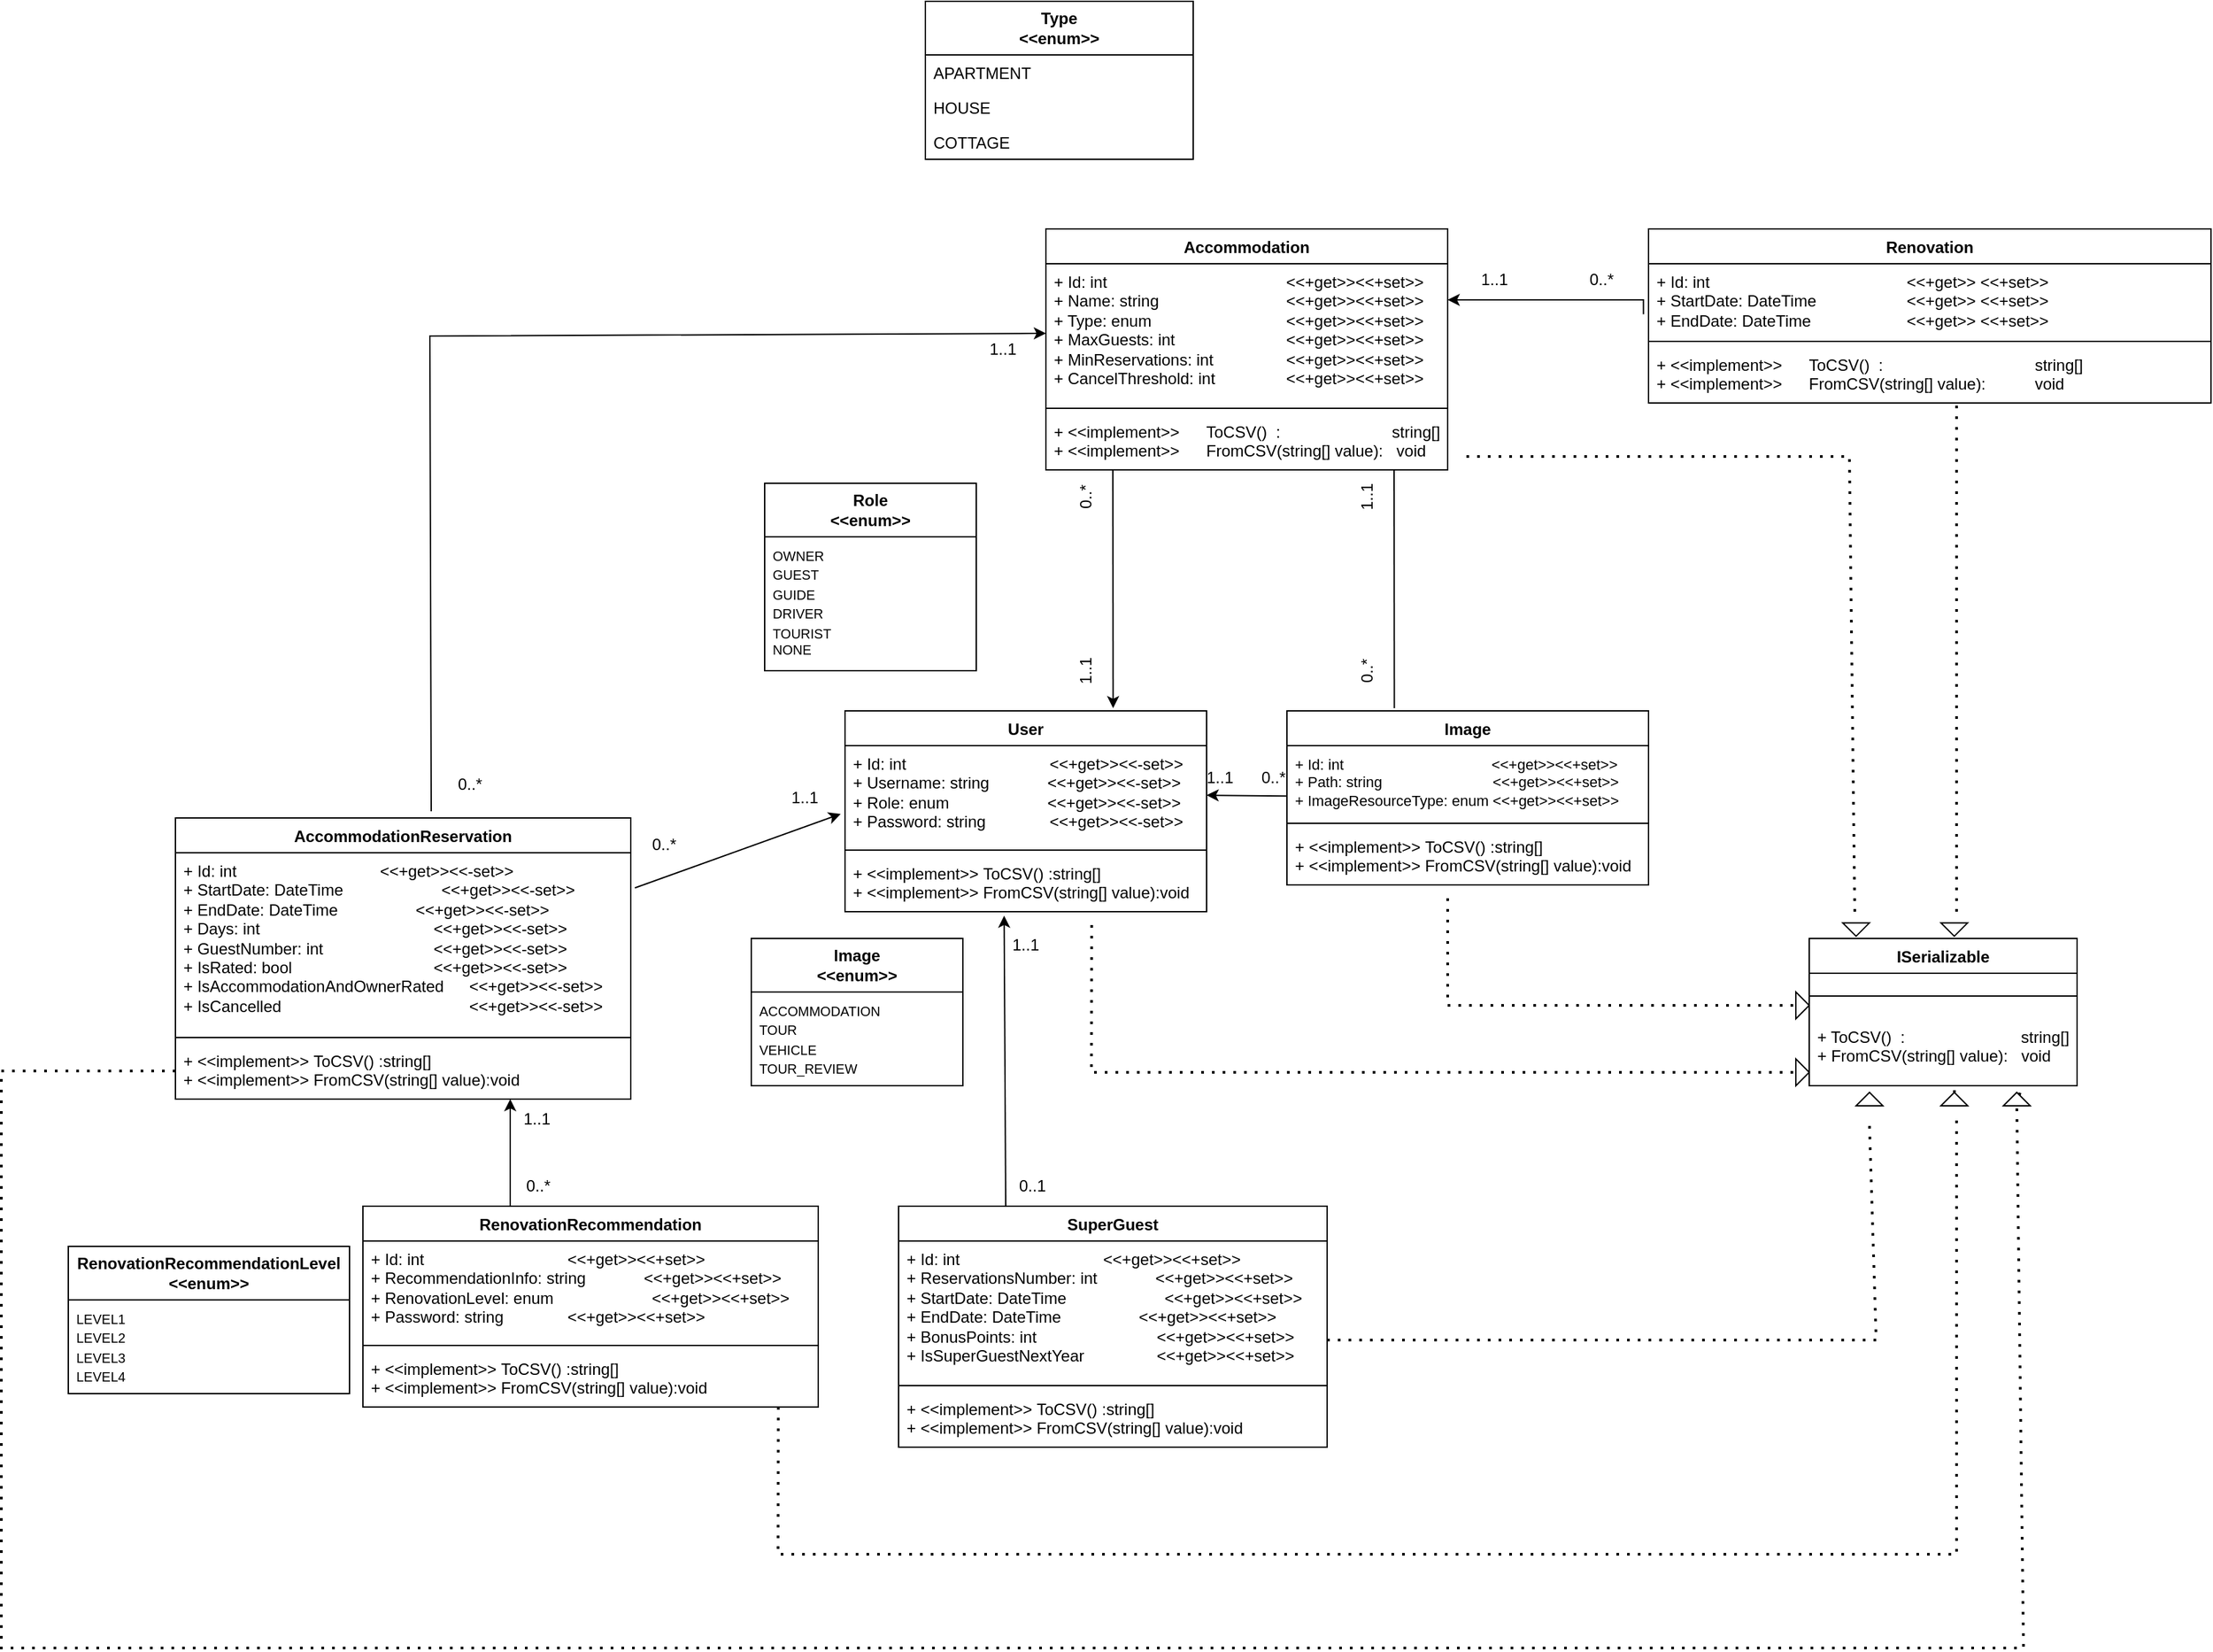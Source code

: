 <mxfile version="24.4.0" type="device">
  <diagram name="Page-1" id="Bqzs8ZULbUbGG5k96b3y">
    <mxGraphModel dx="3800" dy="1114" grid="1" gridSize="10" guides="1" tooltips="1" connect="1" arrows="1" fold="1" page="1" pageScale="1" pageWidth="850" pageHeight="1100" math="0" shadow="0">
      <root>
        <mxCell id="0" />
        <mxCell id="1" parent="0" />
        <mxCell id="fKxulPN0oRF9ieqYbXlM-1" value="&lt;span style=&quot;font-weight: 700;&quot;&gt;Type&lt;/span&gt;&lt;div style=&quot;font-weight: 700;&quot;&gt;&amp;lt;&amp;lt;enum&amp;gt;&amp;gt;&lt;/div&gt;" style="swimlane;fontStyle=0;childLayout=stackLayout;horizontal=1;startSize=40;fillColor=none;horizontalStack=0;resizeParent=1;resizeParentMax=0;resizeLast=0;collapsible=1;marginBottom=0;whiteSpace=wrap;html=1;" vertex="1" parent="1">
          <mxGeometry x="-210" y="170" width="200" height="118" as="geometry" />
        </mxCell>
        <mxCell id="fKxulPN0oRF9ieqYbXlM-2" value="APARTMENT" style="text;strokeColor=none;fillColor=none;align=left;verticalAlign=top;spacingLeft=4;spacingRight=4;overflow=hidden;rotatable=0;points=[[0,0.5],[1,0.5]];portConstraint=eastwest;whiteSpace=wrap;html=1;" vertex="1" parent="fKxulPN0oRF9ieqYbXlM-1">
          <mxGeometry y="40" width="200" height="26" as="geometry" />
        </mxCell>
        <mxCell id="fKxulPN0oRF9ieqYbXlM-3" value="HOUSE" style="text;strokeColor=none;fillColor=none;align=left;verticalAlign=top;spacingLeft=4;spacingRight=4;overflow=hidden;rotatable=0;points=[[0,0.5],[1,0.5]];portConstraint=eastwest;whiteSpace=wrap;html=1;" vertex="1" parent="fKxulPN0oRF9ieqYbXlM-1">
          <mxGeometry y="66" width="200" height="26" as="geometry" />
        </mxCell>
        <mxCell id="fKxulPN0oRF9ieqYbXlM-4" value="COTTAGE" style="text;strokeColor=none;fillColor=none;align=left;verticalAlign=top;spacingLeft=4;spacingRight=4;overflow=hidden;rotatable=0;points=[[0,0.5],[1,0.5]];portConstraint=eastwest;whiteSpace=wrap;html=1;" vertex="1" parent="fKxulPN0oRF9ieqYbXlM-1">
          <mxGeometry y="92" width="200" height="26" as="geometry" />
        </mxCell>
        <mxCell id="fKxulPN0oRF9ieqYbXlM-5" value="Renovation" style="swimlane;fontStyle=1;align=center;verticalAlign=top;childLayout=stackLayout;horizontal=1;startSize=26;horizontalStack=0;resizeParent=1;resizeParentMax=0;resizeLast=0;collapsible=1;marginBottom=0;whiteSpace=wrap;html=1;" vertex="1" parent="1">
          <mxGeometry x="330" y="340" width="420" height="130" as="geometry" />
        </mxCell>
        <mxCell id="fKxulPN0oRF9ieqYbXlM-6" value="+ Id: int &lt;span style=&quot;white-space: pre;&quot;&gt;&#x9;&lt;/span&gt;&lt;span style=&quot;white-space: pre;&quot;&gt;&#x9;&lt;/span&gt;&lt;span style=&quot;white-space: pre;&quot;&gt;&#x9;&lt;/span&gt;&lt;span style=&quot;white-space: pre;&quot;&gt;&#x9;&lt;/span&gt;&lt;span style=&quot;white-space: pre;&quot;&gt;&#x9;&lt;/span&gt;&lt;span style=&quot;white-space: pre;&quot;&gt;&#x9;&lt;/span&gt;&amp;lt;&amp;lt;+get&amp;gt;&amp;gt; &amp;lt;&amp;lt;+set&amp;gt;&amp;gt;&lt;div&gt;&lt;span style=&quot;background-color: initial;&quot;&gt;+ StartDate: DateTime&amp;nbsp;&lt;/span&gt;&lt;span style=&quot;background-color: initial; white-space: pre;&quot;&gt;&#x9;&lt;/span&gt;&lt;span style=&quot;background-color: initial; white-space: pre;&quot;&gt;&#x9;&lt;/span&gt;&lt;span style=&quot;background-color: initial; white-space: pre;&quot;&gt;&#x9;&lt;/span&gt;&lt;span style=&quot;background-color: initial;&quot;&gt;&amp;lt;&amp;lt;+get&amp;gt;&amp;gt; &amp;lt;&amp;lt;+set&amp;gt;&amp;gt;&lt;/span&gt;&lt;/div&gt;&lt;div&gt;+ EndDate: DateTime&amp;nbsp; &amp;nbsp; &amp;nbsp; &amp;nbsp;&amp;nbsp;&lt;span style=&quot;white-space: pre;&quot;&gt;&#x9;&lt;/span&gt;&lt;span style=&quot;white-space: pre;&quot;&gt;&#x9;&lt;/span&gt;&lt;span style=&quot;background-color: initial;&quot;&gt;&amp;lt;&amp;lt;+get&amp;gt;&amp;gt; &amp;lt;&amp;lt;+set&amp;gt;&amp;gt;&lt;/span&gt;&lt;/div&gt;" style="text;strokeColor=none;fillColor=none;align=left;verticalAlign=top;spacingLeft=4;spacingRight=4;overflow=hidden;rotatable=0;points=[[0,0.5],[1,0.5]];portConstraint=eastwest;whiteSpace=wrap;html=1;" vertex="1" parent="fKxulPN0oRF9ieqYbXlM-5">
          <mxGeometry y="26" width="420" height="54" as="geometry" />
        </mxCell>
        <mxCell id="fKxulPN0oRF9ieqYbXlM-7" value="" style="line;strokeWidth=1;fillColor=none;align=left;verticalAlign=middle;spacingTop=-1;spacingLeft=3;spacingRight=3;rotatable=0;labelPosition=right;points=[];portConstraint=eastwest;strokeColor=inherit;" vertex="1" parent="fKxulPN0oRF9ieqYbXlM-5">
          <mxGeometry y="80" width="420" height="8" as="geometry" />
        </mxCell>
        <mxCell id="fKxulPN0oRF9ieqYbXlM-8" value="&lt;div&gt;+ &amp;lt;&amp;lt;implement&amp;gt;&amp;gt;&amp;nbsp; &amp;nbsp; &amp;nbsp;&lt;span style=&quot;background-color: initial;&quot;&gt;&amp;nbsp;ToCSV()&amp;nbsp; :&amp;nbsp; &amp;nbsp; &amp;nbsp; &amp;nbsp; &amp;nbsp; &amp;nbsp; &amp;nbsp; &amp;nbsp; &amp;nbsp; &amp;nbsp; &amp;nbsp; &amp;nbsp; &amp;nbsp; &amp;nbsp; &amp;nbsp; &amp;nbsp; &amp;nbsp; string[]&lt;/span&gt;&lt;/div&gt;&lt;div&gt;&lt;span style=&quot;background-color: initial;&quot;&gt;+ &amp;lt;&amp;lt;implement&amp;gt;&amp;gt;&amp;nbsp; &amp;nbsp; &amp;nbsp;&lt;/span&gt;&lt;span style=&quot;background-color: initial;&quot;&gt;&amp;nbsp;FromCSV(string[] value):&amp;nbsp; &amp;nbsp; &amp;nbsp; &amp;nbsp; &amp;nbsp; &amp;nbsp;void&lt;/span&gt;&lt;/div&gt;" style="text;strokeColor=none;fillColor=none;align=left;verticalAlign=top;spacingLeft=4;spacingRight=4;overflow=hidden;rotatable=0;points=[[0,0.5],[1,0.5]];portConstraint=eastwest;whiteSpace=wrap;html=1;" vertex="1" parent="fKxulPN0oRF9ieqYbXlM-5">
          <mxGeometry y="88" width="420" height="42" as="geometry" />
        </mxCell>
        <mxCell id="fKxulPN0oRF9ieqYbXlM-9" style="rounded=0;orthogonalLoop=1;jettySize=auto;html=1;exitX=0.666;exitY=1.048;exitDx=0;exitDy=0;exitPerimeter=0;endArrow=none;endFill=0;" edge="1" parent="1">
          <mxGeometry relative="1" as="geometry">
            <mxPoint x="140.0" y="519.996" as="sourcePoint" />
            <mxPoint x="140.2" y="697.98" as="targetPoint" />
          </mxGeometry>
        </mxCell>
        <mxCell id="fKxulPN0oRF9ieqYbXlM-10" style="edgeStyle=orthogonalEdgeStyle;rounded=0;orthogonalLoop=1;jettySize=auto;html=1;exitX=-0.009;exitY=0.7;exitDx=0;exitDy=0;exitPerimeter=0;" edge="1" parent="1" source="fKxulPN0oRF9ieqYbXlM-6">
          <mxGeometry relative="1" as="geometry">
            <mxPoint x="180" y="393" as="targetPoint" />
            <Array as="points">
              <mxPoint x="326" y="393" />
            </Array>
          </mxGeometry>
        </mxCell>
        <mxCell id="fKxulPN0oRF9ieqYbXlM-11" value="0..*" style="text;html=1;align=center;verticalAlign=middle;whiteSpace=wrap;rounded=0;rotation=-90;" vertex="1" parent="1">
          <mxGeometry x="-110" y="530" width="40" height="20" as="geometry" />
        </mxCell>
        <mxCell id="fKxulPN0oRF9ieqYbXlM-12" value="0..*" style="text;html=1;align=center;verticalAlign=middle;whiteSpace=wrap;rounded=0;rotation=0;" vertex="1" parent="1">
          <mxGeometry x="270" y="365" width="50" height="25" as="geometry" />
        </mxCell>
        <mxCell id="fKxulPN0oRF9ieqYbXlM-13" value="" style="endArrow=none;dashed=1;html=1;dashPattern=1 3;strokeWidth=2;rounded=0;" edge="1" parent="1">
          <mxGeometry width="50" height="50" relative="1" as="geometry">
            <mxPoint x="560" y="850" as="sourcePoint" />
            <mxPoint x="560" y="470" as="targetPoint" />
          </mxGeometry>
        </mxCell>
        <mxCell id="fKxulPN0oRF9ieqYbXlM-14" value="ISerializable" style="swimlane;fontStyle=1;align=center;verticalAlign=top;childLayout=stackLayout;horizontal=1;startSize=26;horizontalStack=0;resizeParent=1;resizeParentMax=0;resizeLast=0;collapsible=1;marginBottom=0;whiteSpace=wrap;html=1;" vertex="1" parent="1">
          <mxGeometry x="450" y="870" width="200" height="110" as="geometry" />
        </mxCell>
        <mxCell id="fKxulPN0oRF9ieqYbXlM-15" value="" style="line;strokeWidth=1;fillColor=none;align=left;verticalAlign=middle;spacingTop=-1;spacingLeft=3;spacingRight=3;rotatable=0;labelPosition=right;points=[];portConstraint=eastwest;strokeColor=inherit;" vertex="1" parent="fKxulPN0oRF9ieqYbXlM-14">
          <mxGeometry y="26" width="200" height="34" as="geometry" />
        </mxCell>
        <mxCell id="fKxulPN0oRF9ieqYbXlM-16" value="&lt;div&gt;+ ToCSV()&amp;nbsp; :&amp;nbsp; &amp;nbsp; &amp;nbsp; &amp;nbsp; &amp;nbsp; &amp;nbsp; &amp;nbsp; &amp;nbsp; &amp;nbsp; &amp;nbsp; &amp;nbsp; &amp;nbsp; &amp;nbsp; string[]&lt;/div&gt;&lt;div&gt;+ FromCSV(string[] value):&amp;nbsp; &amp;nbsp;void&lt;/div&gt;" style="text;strokeColor=none;fillColor=none;align=left;verticalAlign=top;spacingLeft=4;spacingRight=4;overflow=hidden;rotatable=0;points=[[0,0.5],[1,0.5]];portConstraint=eastwest;whiteSpace=wrap;html=1;" vertex="1" parent="fKxulPN0oRF9ieqYbXlM-14">
          <mxGeometry y="60" width="200" height="50" as="geometry" />
        </mxCell>
        <mxCell id="fKxulPN0oRF9ieqYbXlM-17" value="Accommodation" style="swimlane;fontStyle=1;align=center;verticalAlign=top;childLayout=stackLayout;horizontal=1;startSize=26;horizontalStack=0;resizeParent=1;resizeParentMax=0;resizeLast=0;collapsible=1;marginBottom=0;whiteSpace=wrap;html=1;" vertex="1" parent="1">
          <mxGeometry x="-120" y="340" width="300" height="180" as="geometry" />
        </mxCell>
        <mxCell id="fKxulPN0oRF9ieqYbXlM-18" value="+ Id: int &lt;span style=&quot;white-space: pre;&quot;&gt;&#x9;&lt;/span&gt;&lt;span style=&quot;white-space: pre;&quot;&gt;&#x9;&lt;/span&gt;&lt;span style=&quot;white-space: pre;&quot;&gt;&#x9;&lt;/span&gt;&lt;span style=&quot;white-space: pre;&quot;&gt;&#x9;&lt;/span&gt;&amp;nbsp; &amp;nbsp; &amp;nbsp; &amp;nbsp; &amp;nbsp; &amp;nbsp; &amp;lt;&amp;lt;+get&amp;gt;&amp;gt;&amp;lt;&amp;lt;+set&amp;gt;&amp;gt;&lt;div&gt;&lt;span style=&quot;background-color: initial;&quot;&gt;+ Name: string&amp;nbsp; &amp;nbsp; &amp;nbsp; &amp;nbsp; &amp;nbsp; &amp;nbsp; &amp;nbsp; &amp;nbsp;&lt;/span&gt;&lt;span style=&quot;background-color: initial; white-space: pre;&quot;&gt;&#x9;&lt;/span&gt;&lt;span style=&quot;background-color: initial; white-space: pre;&quot;&gt;&#x9;&lt;/span&gt;&amp;nbsp; &amp;nbsp;&amp;nbsp;&lt;span style=&quot;background-color: initial;&quot;&gt;&amp;lt;&amp;lt;+get&amp;gt;&amp;gt;&amp;lt;&amp;lt;+set&amp;gt;&amp;gt;&lt;/span&gt;&lt;/div&gt;&lt;div&gt;+ Type: enum&amp;nbsp; &amp;nbsp; &amp;nbsp; &amp;nbsp; &amp;nbsp; &amp;nbsp; &amp;nbsp; &amp;nbsp; &amp;nbsp; &amp;nbsp;&lt;span style=&quot;white-space: pre;&quot;&gt;&#x9;&lt;/span&gt;&amp;nbsp; &amp;nbsp; &lt;span style=&quot;background-color: initial;&quot;&gt;&amp;lt;&amp;lt;+get&amp;gt;&amp;gt;&amp;lt;&amp;lt;+set&amp;gt;&amp;gt;&lt;/span&gt;&lt;/div&gt;&lt;div&gt;+ MaxGuests: int&amp;nbsp;&lt;span style=&quot;white-space: pre;&quot;&gt;&#x9;&lt;/span&gt;&lt;span style=&quot;white-space: pre;&quot;&gt;&#x9;&lt;/span&gt;&amp;nbsp; &amp;nbsp; &amp;nbsp; &amp;nbsp; &amp;nbsp; &amp;nbsp; &amp;lt;&amp;lt;+get&amp;gt;&amp;gt;&amp;lt;&amp;lt;+set&amp;gt;&amp;gt;&lt;div&gt;&lt;span style=&quot;background-color: initial;&quot;&gt;+ MinReservations: int&amp;nbsp;&lt;/span&gt;&lt;span style=&quot;background-color: initial; white-space: pre;&quot;&gt;&#x9;&lt;/span&gt;&lt;span style=&quot;background-color: initial; white-space: pre;&quot;&gt;&#x9;&lt;/span&gt;&amp;nbsp; &amp;nbsp;&amp;nbsp;&lt;span style=&quot;background-color: initial;&quot;&gt;&amp;lt;&amp;lt;+get&amp;gt;&amp;gt;&amp;lt;&amp;lt;+set&amp;gt;&amp;gt;&lt;/span&gt;&lt;/div&gt;&lt;div&gt;+ CancelThreshold: int&amp;nbsp; &amp;nbsp; &amp;nbsp; &amp;nbsp;&amp;nbsp;&lt;span style=&quot;white-space: pre;&quot;&gt;&#x9;&lt;/span&gt;&amp;nbsp; &amp;nbsp;&amp;nbsp;&lt;span style=&quot;background-color: initial;&quot;&gt;&amp;lt;&amp;lt;+get&amp;gt;&amp;gt;&amp;lt;&amp;lt;+set&amp;gt;&amp;gt;&lt;/span&gt;&lt;/div&gt;&lt;/div&gt;" style="text;strokeColor=none;fillColor=none;align=left;verticalAlign=top;spacingLeft=4;spacingRight=4;overflow=hidden;rotatable=0;points=[[0,0.5],[1,0.5]];portConstraint=eastwest;whiteSpace=wrap;html=1;" vertex="1" parent="fKxulPN0oRF9ieqYbXlM-17">
          <mxGeometry y="26" width="300" height="104" as="geometry" />
        </mxCell>
        <mxCell id="fKxulPN0oRF9ieqYbXlM-19" value="" style="line;strokeWidth=1;fillColor=none;align=left;verticalAlign=middle;spacingTop=-1;spacingLeft=3;spacingRight=3;rotatable=0;labelPosition=right;points=[];portConstraint=eastwest;strokeColor=inherit;" vertex="1" parent="fKxulPN0oRF9ieqYbXlM-17">
          <mxGeometry y="130" width="300" height="8" as="geometry" />
        </mxCell>
        <mxCell id="fKxulPN0oRF9ieqYbXlM-20" value="&lt;div&gt;+ &amp;lt;&amp;lt;implement&amp;gt;&amp;gt;&amp;nbsp; &amp;nbsp; &amp;nbsp;&lt;span style=&quot;background-color: initial;&quot;&gt;&amp;nbsp;ToCSV()&amp;nbsp; :&amp;nbsp; &amp;nbsp; &amp;nbsp; &amp;nbsp; &amp;nbsp; &amp;nbsp; &amp;nbsp; &amp;nbsp; &amp;nbsp; &amp;nbsp; &amp;nbsp; &amp;nbsp; &amp;nbsp;string[]&lt;/span&gt;&lt;/div&gt;&lt;div&gt;&lt;span style=&quot;background-color: initial;&quot;&gt;+ &amp;lt;&amp;lt;implement&amp;gt;&amp;gt;&amp;nbsp; &amp;nbsp; &amp;nbsp;&lt;/span&gt;&lt;span style=&quot;background-color: initial;&quot;&gt;&amp;nbsp;FromCSV(string[] value):&amp;nbsp; &amp;nbsp;void&lt;/span&gt;&lt;/div&gt;" style="text;strokeColor=none;fillColor=none;align=left;verticalAlign=top;spacingLeft=4;spacingRight=4;overflow=hidden;rotatable=0;points=[[0,0.5],[1,0.5]];portConstraint=eastwest;whiteSpace=wrap;html=1;" vertex="1" parent="fKxulPN0oRF9ieqYbXlM-17">
          <mxGeometry y="138" width="300" height="42" as="geometry" />
        </mxCell>
        <mxCell id="fKxulPN0oRF9ieqYbXlM-21" value="" style="endArrow=none;dashed=1;html=1;dashPattern=1 3;strokeWidth=2;rounded=0;" edge="1" parent="1">
          <mxGeometry width="50" height="50" relative="1" as="geometry">
            <mxPoint x="-85.789" y="860" as="sourcePoint" />
            <mxPoint x="440" y="970" as="targetPoint" />
            <Array as="points">
              <mxPoint x="-86" y="970" />
            </Array>
          </mxGeometry>
        </mxCell>
        <mxCell id="fKxulPN0oRF9ieqYbXlM-22" value="1..1" style="text;html=1;align=center;verticalAlign=middle;whiteSpace=wrap;rounded=0;rotation=0;" vertex="1" parent="1">
          <mxGeometry x="190" y="365" width="50" height="25" as="geometry" />
        </mxCell>
        <mxCell id="fKxulPN0oRF9ieqYbXlM-23" style="rounded=0;orthogonalLoop=1;jettySize=auto;html=1;exitX=0.666;exitY=1.048;exitDx=0;exitDy=0;exitPerimeter=0;" edge="1" parent="1">
          <mxGeometry relative="1" as="geometry">
            <mxPoint x="-70.0" y="519.996" as="sourcePoint" />
            <mxPoint x="-69.8" y="697.98" as="targetPoint" />
          </mxGeometry>
        </mxCell>
        <mxCell id="fKxulPN0oRF9ieqYbXlM-24" value="User" style="swimlane;fontStyle=1;align=center;verticalAlign=top;childLayout=stackLayout;horizontal=1;startSize=26;horizontalStack=0;resizeParent=1;resizeParentMax=0;resizeLast=0;collapsible=1;marginBottom=0;whiteSpace=wrap;html=1;" vertex="1" parent="1">
          <mxGeometry x="-270" y="700" width="270" height="150" as="geometry" />
        </mxCell>
        <mxCell id="fKxulPN0oRF9ieqYbXlM-25" value="+ Id: int &lt;span style=&quot;white-space: pre;&quot;&gt;&#x9;&lt;/span&gt;&lt;span style=&quot;white-space: pre;&quot;&gt;&#x9;&lt;/span&gt;&lt;span style=&quot;white-space: pre;&quot;&gt;&#x9;&lt;/span&gt;&lt;span style=&quot;white-space: pre;&quot;&gt;&#x9;&lt;/span&gt;&amp;nbsp; &amp;nbsp; &amp;lt;&amp;lt;+get&amp;gt;&amp;gt;&amp;lt;&amp;lt;-set&amp;gt;&amp;gt;&lt;div&gt;&lt;span style=&quot;background-color: initial;&quot;&gt;+ Username: string&amp;nbsp; &amp;nbsp; &amp;nbsp; &amp;nbsp; &amp;nbsp;&amp;nbsp;&lt;/span&gt;&amp;nbsp; &amp;nbsp;&lt;span style=&quot;background-color: initial;&quot;&gt;&amp;lt;&amp;lt;+get&amp;gt;&amp;gt;&amp;lt;&amp;lt;-set&amp;gt;&amp;gt;&lt;/span&gt;&lt;/div&gt;&lt;div&gt;+ Role: enum&amp;nbsp; &amp;nbsp; &amp;nbsp; &amp;nbsp; &amp;nbsp; &amp;nbsp; &amp;nbsp; &amp;nbsp; &amp;nbsp; &amp;nbsp;&amp;nbsp;&amp;nbsp;&amp;nbsp;&lt;span style=&quot;background-color: initial;&quot;&gt;&amp;lt;&amp;lt;+get&amp;gt;&amp;gt;&amp;lt;&amp;lt;-set&amp;gt;&amp;gt;&lt;/span&gt;&lt;/div&gt;&lt;div&gt;+ Password: string&amp;nbsp;&lt;span style=&quot;white-space: pre;&quot;&gt;&#x9;&lt;/span&gt;&lt;span style=&quot;white-space: pre;&quot;&gt;&#x9;&lt;/span&gt;&amp;nbsp; &amp;nbsp; &amp;lt;&amp;lt;+get&amp;gt;&amp;gt;&amp;lt;&amp;lt;-set&amp;gt;&amp;gt;&lt;/div&gt;" style="text;strokeColor=none;fillColor=none;align=left;verticalAlign=top;spacingLeft=4;spacingRight=4;overflow=hidden;rotatable=0;points=[[0,0.5],[1,0.5]];portConstraint=eastwest;whiteSpace=wrap;html=1;" vertex="1" parent="fKxulPN0oRF9ieqYbXlM-24">
          <mxGeometry y="26" width="270" height="74" as="geometry" />
        </mxCell>
        <mxCell id="fKxulPN0oRF9ieqYbXlM-26" value="" style="line;strokeWidth=1;fillColor=none;align=left;verticalAlign=middle;spacingTop=-1;spacingLeft=3;spacingRight=3;rotatable=0;labelPosition=right;points=[];portConstraint=eastwest;strokeColor=inherit;" vertex="1" parent="fKxulPN0oRF9ieqYbXlM-24">
          <mxGeometry y="100" width="270" height="8" as="geometry" />
        </mxCell>
        <mxCell id="fKxulPN0oRF9ieqYbXlM-27" value="&lt;div&gt;+ &amp;lt;&amp;lt;implement&amp;gt;&amp;gt;&amp;nbsp;&lt;span style=&quot;background-color: initial;&quot;&gt;ToCSV() :string[]&lt;/span&gt;&lt;/div&gt;&lt;div&gt;&lt;span style=&quot;background-color: initial;&quot;&gt;+ &amp;lt;&amp;lt;implement&amp;gt;&amp;gt;&lt;/span&gt;&lt;span style=&quot;background-color: initial;&quot;&gt;&amp;nbsp;FromCSV(string[] value):void&lt;/span&gt;&lt;/div&gt;" style="text;strokeColor=none;fillColor=none;align=left;verticalAlign=top;spacingLeft=4;spacingRight=4;overflow=hidden;rotatable=0;points=[[0,0.5],[1,0.5]];portConstraint=eastwest;whiteSpace=wrap;html=1;" vertex="1" parent="fKxulPN0oRF9ieqYbXlM-24">
          <mxGeometry y="108" width="270" height="42" as="geometry" />
        </mxCell>
        <mxCell id="fKxulPN0oRF9ieqYbXlM-28" value="Image" style="swimlane;fontStyle=1;align=center;verticalAlign=top;childLayout=stackLayout;horizontal=1;startSize=26;horizontalStack=0;resizeParent=1;resizeParentMax=0;resizeLast=0;collapsible=1;marginBottom=0;whiteSpace=wrap;html=1;" vertex="1" parent="1">
          <mxGeometry x="60" y="700" width="270" height="130" as="geometry" />
        </mxCell>
        <mxCell id="fKxulPN0oRF9ieqYbXlM-29" value="&lt;font style=&quot;font-size: 11px;&quot;&gt;+ Id: int &lt;span style=&quot;white-space: pre;&quot;&gt;&#x9;&lt;/span&gt;&lt;span style=&quot;white-space: pre;&quot;&gt;&#x9;&lt;/span&gt;&lt;span style=&quot;white-space: pre;&quot;&gt;&#x9;&lt;/span&gt;&lt;span style=&quot;white-space: pre;&quot;&gt;&#x9;&lt;/span&gt;&amp;nbsp; &amp;nbsp; &amp;nbsp; &amp;nbsp; &amp;lt;&amp;lt;+get&amp;gt;&amp;gt;&amp;lt;&amp;lt;+set&amp;gt;&amp;gt;&lt;/font&gt;&lt;div style=&quot;font-size: 11px;&quot;&gt;&lt;font style=&quot;font-size: 11px;&quot;&gt;&lt;span style=&quot;background-color: initial;&quot;&gt;+ Path: string&amp;nbsp; &amp;nbsp; &amp;nbsp; &amp;nbsp; &amp;nbsp;&amp;nbsp;&lt;/span&gt;&amp;nbsp; &amp;nbsp; &amp;nbsp; &amp;nbsp; &amp;nbsp; &amp;nbsp; &amp;nbsp; &amp;nbsp; &amp;nbsp;&lt;span style=&quot;background-color: initial;&quot;&gt;&amp;lt;&amp;lt;+get&amp;gt;&amp;gt;&amp;lt;&amp;lt;+set&amp;gt;&amp;gt;&lt;/span&gt;&lt;/font&gt;&lt;/div&gt;&lt;div style=&quot;font-size: 11px;&quot;&gt;&lt;font style=&quot;font-size: 11px;&quot;&gt;+ ImageResourceType: enum&amp;nbsp;&lt;/font&gt;&lt;span style=&quot;background-color: initial;&quot;&gt;&lt;font style=&quot;font-size: 11px;&quot;&gt;&amp;lt;&amp;lt;+get&amp;gt;&amp;gt;&amp;lt;&amp;lt;+set&amp;gt;&amp;gt;&lt;/font&gt;&lt;br&gt;&lt;/span&gt;&lt;/div&gt;" style="text;strokeColor=none;fillColor=none;align=left;verticalAlign=top;spacingLeft=4;spacingRight=4;overflow=hidden;rotatable=0;points=[[0,0.5],[1,0.5]];portConstraint=eastwest;whiteSpace=wrap;html=1;" vertex="1" parent="fKxulPN0oRF9ieqYbXlM-28">
          <mxGeometry y="26" width="270" height="54" as="geometry" />
        </mxCell>
        <mxCell id="fKxulPN0oRF9ieqYbXlM-30" value="" style="line;strokeWidth=1;fillColor=none;align=left;verticalAlign=middle;spacingTop=-1;spacingLeft=3;spacingRight=3;rotatable=0;labelPosition=right;points=[];portConstraint=eastwest;strokeColor=inherit;" vertex="1" parent="fKxulPN0oRF9ieqYbXlM-28">
          <mxGeometry y="80" width="270" height="8" as="geometry" />
        </mxCell>
        <mxCell id="fKxulPN0oRF9ieqYbXlM-31" value="&lt;div&gt;+ &amp;lt;&amp;lt;implement&amp;gt;&amp;gt;&amp;nbsp;&lt;span style=&quot;background-color: initial;&quot;&gt;ToCSV() :string[]&lt;/span&gt;&lt;/div&gt;&lt;div&gt;&lt;span style=&quot;background-color: initial;&quot;&gt;+ &amp;lt;&amp;lt;implement&amp;gt;&amp;gt;&lt;/span&gt;&lt;span style=&quot;background-color: initial;&quot;&gt;&amp;nbsp;FromCSV(string[] value):void&lt;/span&gt;&lt;/div&gt;" style="text;strokeColor=none;fillColor=none;align=left;verticalAlign=top;spacingLeft=4;spacingRight=4;overflow=hidden;rotatable=0;points=[[0,0.5],[1,0.5]];portConstraint=eastwest;whiteSpace=wrap;html=1;" vertex="1" parent="fKxulPN0oRF9ieqYbXlM-28">
          <mxGeometry y="88" width="270" height="42" as="geometry" />
        </mxCell>
        <mxCell id="fKxulPN0oRF9ieqYbXlM-32" value="&lt;span style=&quot;font-weight: 700;&quot;&gt;Role&lt;/span&gt;&lt;div style=&quot;font-weight: 700;&quot;&gt;&amp;lt;&amp;lt;enum&amp;gt;&amp;gt;&lt;/div&gt;" style="swimlane;fontStyle=0;childLayout=stackLayout;horizontal=1;startSize=40;fillColor=none;horizontalStack=0;resizeParent=1;resizeParentMax=0;resizeLast=0;collapsible=1;marginBottom=0;whiteSpace=wrap;html=1;" vertex="1" parent="1">
          <mxGeometry x="-330" y="530" width="158" height="140" as="geometry" />
        </mxCell>
        <mxCell id="fKxulPN0oRF9ieqYbXlM-33" value="&lt;div&gt;&lt;span style=&quot;font-size: 10px;&quot;&gt;OWNER&lt;/span&gt;&lt;/div&gt;&lt;div&gt;&lt;span style=&quot;font-size: 10px;&quot;&gt;GUEST&lt;/span&gt;&lt;/div&gt;&lt;font style=&quot;font-size: 10px;&quot;&gt;GUIDE&lt;br&gt;DRIVER&lt;br&gt;TOURIST&lt;/font&gt;&lt;div&gt;&lt;div style=&quot;font-size: 10px;&quot;&gt;&lt;font style=&quot;font-size: 10px;&quot;&gt;NONE&lt;/font&gt;&lt;/div&gt;&lt;/div&gt;" style="text;strokeColor=none;fillColor=none;align=left;verticalAlign=top;spacingLeft=4;spacingRight=4;overflow=hidden;rotatable=0;points=[[0,0.5],[1,0.5]];portConstraint=eastwest;whiteSpace=wrap;html=1;" vertex="1" parent="fKxulPN0oRF9ieqYbXlM-32">
          <mxGeometry y="40" width="158" height="100" as="geometry" />
        </mxCell>
        <mxCell id="fKxulPN0oRF9ieqYbXlM-34" value="&lt;b&gt;Image&lt;/b&gt;&lt;br&gt;&lt;div style=&quot;font-weight: 700;&quot;&gt;&amp;lt;&amp;lt;enum&amp;gt;&amp;gt;&lt;/div&gt;" style="swimlane;fontStyle=0;childLayout=stackLayout;horizontal=1;startSize=40;fillColor=none;horizontalStack=0;resizeParent=1;resizeParentMax=0;resizeLast=0;collapsible=1;marginBottom=0;whiteSpace=wrap;html=1;" vertex="1" parent="1">
          <mxGeometry x="-340" y="870" width="158" height="110" as="geometry" />
        </mxCell>
        <mxCell id="fKxulPN0oRF9ieqYbXlM-35" value="&lt;span style=&quot;font-size: 10px;&quot;&gt;ACCOMMODATION&lt;/span&gt;&lt;div&gt;&lt;span style=&quot;font-size: 10px;&quot;&gt;TOUR&lt;/span&gt;&lt;/div&gt;&lt;div&gt;&lt;span style=&quot;font-size: 10px;&quot;&gt;VEHICLE&lt;/span&gt;&lt;/div&gt;&lt;div&gt;&lt;span style=&quot;font-size: 10px;&quot;&gt;TOUR_REVIEW&lt;/span&gt;&lt;/div&gt;" style="text;strokeColor=none;fillColor=none;align=left;verticalAlign=top;spacingLeft=4;spacingRight=4;overflow=hidden;rotatable=0;points=[[0,0.5],[1,0.5]];portConstraint=eastwest;whiteSpace=wrap;html=1;" vertex="1" parent="fKxulPN0oRF9ieqYbXlM-34">
          <mxGeometry y="40" width="158" height="70" as="geometry" />
        </mxCell>
        <mxCell id="fKxulPN0oRF9ieqYbXlM-36" value="1..1" style="text;html=1;align=center;verticalAlign=middle;whiteSpace=wrap;rounded=0;rotation=-90;" vertex="1" parent="1">
          <mxGeometry x="-110" y="660" width="40" height="20" as="geometry" />
        </mxCell>
        <mxCell id="fKxulPN0oRF9ieqYbXlM-37" value="1..1" style="text;html=1;align=center;verticalAlign=middle;whiteSpace=wrap;rounded=0;rotation=-90;" vertex="1" parent="1">
          <mxGeometry x="100" y="530" width="40" height="20" as="geometry" />
        </mxCell>
        <mxCell id="fKxulPN0oRF9ieqYbXlM-38" value="0..*" style="text;html=1;align=center;verticalAlign=middle;whiteSpace=wrap;rounded=0;rotation=-90;" vertex="1" parent="1">
          <mxGeometry x="100" y="660" width="40" height="20" as="geometry" />
        </mxCell>
        <mxCell id="fKxulPN0oRF9ieqYbXlM-39" style="rounded=0;orthogonalLoop=1;jettySize=auto;html=1;endArrow=classic;endFill=1;entryX=1;entryY=0.5;entryDx=0;entryDy=0;startArrow=none;startFill=0;" edge="1" parent="1" source="fKxulPN0oRF9ieqYbXlM-28" target="fKxulPN0oRF9ieqYbXlM-25">
          <mxGeometry relative="1" as="geometry">
            <mxPoint x="29.8" y="743" as="sourcePoint" />
            <mxPoint x="29.6" y="806.99" as="targetPoint" />
          </mxGeometry>
        </mxCell>
        <mxCell id="fKxulPN0oRF9ieqYbXlM-40" value="1..1" style="text;html=1;align=center;verticalAlign=middle;whiteSpace=wrap;rounded=0;rotation=0;" vertex="1" parent="1">
          <mxGeometry y="745" width="20" height="10" as="geometry" />
        </mxCell>
        <mxCell id="fKxulPN0oRF9ieqYbXlM-41" value="0..*" style="text;html=1;align=center;verticalAlign=middle;whiteSpace=wrap;rounded=0;rotation=0;" vertex="1" parent="1">
          <mxGeometry x="40" y="745" width="20" height="10" as="geometry" />
        </mxCell>
        <mxCell id="fKxulPN0oRF9ieqYbXlM-42" value="" style="endArrow=none;dashed=1;html=1;dashPattern=1 3;strokeWidth=2;rounded=0;" edge="1" parent="1">
          <mxGeometry width="50" height="50" relative="1" as="geometry">
            <mxPoint x="180" y="840" as="sourcePoint" />
            <mxPoint x="440" y="920" as="targetPoint" />
            <Array as="points">
              <mxPoint x="180" y="920" />
            </Array>
          </mxGeometry>
        </mxCell>
        <mxCell id="fKxulPN0oRF9ieqYbXlM-43" value="" style="endArrow=none;dashed=1;html=1;dashPattern=1 3;strokeWidth=2;rounded=0;" edge="1" parent="1">
          <mxGeometry width="50" height="50" relative="1" as="geometry">
            <mxPoint x="484" y="850" as="sourcePoint" />
            <mxPoint x="190" y="510" as="targetPoint" />
            <Array as="points">
              <mxPoint x="480" y="510" />
            </Array>
          </mxGeometry>
        </mxCell>
        <mxCell id="fKxulPN0oRF9ieqYbXlM-44" value="" style="triangle;whiteSpace=wrap;html=1;rotation=90;" vertex="1" parent="1">
          <mxGeometry x="553.33" y="853.33" width="10" height="20" as="geometry" />
        </mxCell>
        <mxCell id="fKxulPN0oRF9ieqYbXlM-45" value="" style="triangle;whiteSpace=wrap;html=1;rotation=90;" vertex="1" parent="1">
          <mxGeometry x="480.0" y="853.33" width="10" height="20" as="geometry" />
        </mxCell>
        <mxCell id="fKxulPN0oRF9ieqYbXlM-46" value="" style="triangle;whiteSpace=wrap;html=1;rotation=0;" vertex="1" parent="1">
          <mxGeometry x="440.0" y="910" width="10" height="20" as="geometry" />
        </mxCell>
        <mxCell id="fKxulPN0oRF9ieqYbXlM-47" value="" style="triangle;whiteSpace=wrap;html=1;rotation=0;" vertex="1" parent="1">
          <mxGeometry x="440.0" y="960" width="10" height="20" as="geometry" />
        </mxCell>
        <mxCell id="fKxulPN0oRF9ieqYbXlM-49" value="SuperGuest" style="swimlane;fontStyle=1;align=center;verticalAlign=top;childLayout=stackLayout;horizontal=1;startSize=26;horizontalStack=0;resizeParent=1;resizeParentMax=0;resizeLast=0;collapsible=1;marginBottom=0;whiteSpace=wrap;html=1;" vertex="1" parent="1">
          <mxGeometry x="-230" y="1070" width="320" height="180" as="geometry" />
        </mxCell>
        <mxCell id="fKxulPN0oRF9ieqYbXlM-50" value="+ Id: int &lt;span style=&quot;white-space: pre;&quot;&gt;&#x9;&lt;/span&gt;&lt;span style=&quot;white-space: pre;&quot;&gt;&#x9;&lt;/span&gt;&lt;span style=&quot;white-space: pre;&quot;&gt;&#x9;&lt;/span&gt;&lt;span style=&quot;white-space: pre;&quot;&gt;&#x9;&lt;/span&gt;&amp;nbsp; &amp;nbsp; &amp;lt;&amp;lt;+get&amp;gt;&amp;gt;&amp;lt;&amp;lt;+set&amp;gt;&amp;gt;&lt;div&gt;&lt;span style=&quot;background-color: initial;&quot;&gt;+ ReservationsNumber: int&amp;nbsp; &amp;nbsp; &amp;nbsp; &amp;nbsp; &amp;nbsp;&amp;nbsp;&lt;/span&gt;&amp;nbsp; &amp;nbsp;&lt;span style=&quot;background-color: initial;&quot;&gt;&amp;lt;&amp;lt;+get&amp;gt;&amp;gt;&amp;lt;&amp;lt;+set&amp;gt;&amp;gt;&lt;/span&gt;&lt;/div&gt;&lt;div&gt;+ StartDate: DateTime&amp;nbsp; &amp;nbsp; &amp;nbsp; &amp;nbsp; &amp;nbsp; &amp;nbsp; &amp;nbsp; &amp;nbsp; &amp;nbsp; &amp;nbsp; &amp;nbsp;&amp;nbsp;&lt;span style=&quot;background-color: initial;&quot;&gt;&amp;lt;&amp;lt;+get&amp;gt;&amp;gt;&amp;lt;&amp;lt;+set&amp;gt;&amp;gt;&lt;/span&gt;&lt;/div&gt;&lt;div&gt;+ EndDate: DateTime&amp;nbsp;&lt;span style=&quot;white-space: pre;&quot;&gt;&#x9;&lt;/span&gt;&lt;span style=&quot;white-space: pre;&quot;&gt;&#x9;&lt;/span&gt;&amp;nbsp; &amp;nbsp; &amp;lt;&amp;lt;+get&amp;gt;&amp;gt;&amp;lt;&amp;lt;+set&amp;gt;&amp;gt;&lt;/div&gt;&lt;div&gt;+ BonusPoints: int&amp;nbsp;&lt;span style=&quot;white-space: pre;&quot;&gt;&#x9;&lt;/span&gt;&lt;span style=&quot;white-space: pre;&quot;&gt;&#x9;&lt;/span&gt;&lt;span style=&quot;white-space: pre;&quot;&gt;&#x9;&lt;span style=&quot;white-space: pre;&quot;&gt;&#x9;&lt;/span&gt;&amp;lt;&amp;lt;+get&amp;gt;&amp;gt;&amp;lt;&amp;lt;+set&amp;gt;&amp;gt;&lt;/span&gt;&lt;/div&gt;&lt;div&gt;+ IsSuperGuestNextYear&lt;span style=&quot;white-space: pre;&quot;&gt;&#x9;&lt;/span&gt;&lt;span style=&quot;white-space: pre;&quot;&gt;&#x9;&lt;/span&gt;&amp;lt;&amp;lt;+get&amp;gt;&amp;gt;&amp;lt;&amp;lt;+set&amp;gt;&amp;gt;&lt;/div&gt;" style="text;strokeColor=none;fillColor=none;align=left;verticalAlign=top;spacingLeft=4;spacingRight=4;overflow=hidden;rotatable=0;points=[[0,0.5],[1,0.5]];portConstraint=eastwest;whiteSpace=wrap;html=1;" vertex="1" parent="fKxulPN0oRF9ieqYbXlM-49">
          <mxGeometry y="26" width="320" height="104" as="geometry" />
        </mxCell>
        <mxCell id="fKxulPN0oRF9ieqYbXlM-51" value="" style="line;strokeWidth=1;fillColor=none;align=left;verticalAlign=middle;spacingTop=-1;spacingLeft=3;spacingRight=3;rotatable=0;labelPosition=right;points=[];portConstraint=eastwest;strokeColor=inherit;" vertex="1" parent="fKxulPN0oRF9ieqYbXlM-49">
          <mxGeometry y="130" width="320" height="8" as="geometry" />
        </mxCell>
        <mxCell id="fKxulPN0oRF9ieqYbXlM-52" value="&lt;div&gt;+ &amp;lt;&amp;lt;implement&amp;gt;&amp;gt;&amp;nbsp;&lt;span style=&quot;background-color: initial;&quot;&gt;ToCSV() :string[]&lt;/span&gt;&lt;/div&gt;&lt;div&gt;&lt;span style=&quot;background-color: initial;&quot;&gt;+ &amp;lt;&amp;lt;implement&amp;gt;&amp;gt;&lt;/span&gt;&lt;span style=&quot;background-color: initial;&quot;&gt;&amp;nbsp;FromCSV(string[] value):void&lt;/span&gt;&lt;/div&gt;" style="text;strokeColor=none;fillColor=none;align=left;verticalAlign=top;spacingLeft=4;spacingRight=4;overflow=hidden;rotatable=0;points=[[0,0.5],[1,0.5]];portConstraint=eastwest;whiteSpace=wrap;html=1;" vertex="1" parent="fKxulPN0oRF9ieqYbXlM-49">
          <mxGeometry y="138" width="320" height="42" as="geometry" />
        </mxCell>
        <mxCell id="fKxulPN0oRF9ieqYbXlM-54" style="rounded=0;orthogonalLoop=1;jettySize=auto;html=1;exitX=0.25;exitY=0;exitDx=0;exitDy=0;entryX=0.44;entryY=1.071;entryDx=0;entryDy=0;entryPerimeter=0;" edge="1" parent="1" source="fKxulPN0oRF9ieqYbXlM-49" target="fKxulPN0oRF9ieqYbXlM-27">
          <mxGeometry relative="1" as="geometry">
            <mxPoint x="-150.0" y="881.006" as="sourcePoint" />
            <mxPoint x="-149.8" y="1058.99" as="targetPoint" />
          </mxGeometry>
        </mxCell>
        <mxCell id="fKxulPN0oRF9ieqYbXlM-55" value="1..1" style="text;html=1;align=center;verticalAlign=middle;whiteSpace=wrap;rounded=0;rotation=0;" vertex="1" parent="1">
          <mxGeometry x="-145" y="870" width="20" height="10" as="geometry" />
        </mxCell>
        <mxCell id="fKxulPN0oRF9ieqYbXlM-56" value="0..1" style="text;html=1;align=center;verticalAlign=middle;whiteSpace=wrap;rounded=0;rotation=0;" vertex="1" parent="1">
          <mxGeometry x="-140" y="1050" width="20" height="10" as="geometry" />
        </mxCell>
        <mxCell id="fKxulPN0oRF9ieqYbXlM-57" value="" style="endArrow=none;dashed=1;html=1;dashPattern=1 3;strokeWidth=2;rounded=0;" edge="1" parent="1" source="fKxulPN0oRF9ieqYbXlM-58">
          <mxGeometry width="50" height="50" relative="1" as="geometry">
            <mxPoint x="90" y="1170" as="sourcePoint" />
            <mxPoint x="490" y="990" as="targetPoint" />
            <Array as="points" />
          </mxGeometry>
        </mxCell>
        <mxCell id="fKxulPN0oRF9ieqYbXlM-59" value="" style="endArrow=none;dashed=1;html=1;dashPattern=1 3;strokeWidth=2;rounded=0;" edge="1" parent="1">
          <mxGeometry width="50" height="50" relative="1" as="geometry">
            <mxPoint x="90" y="1170" as="sourcePoint" />
            <mxPoint x="495" y="1010" as="targetPoint" />
            <Array as="points">
              <mxPoint x="90" y="1170" />
              <mxPoint x="500" y="1170" />
            </Array>
          </mxGeometry>
        </mxCell>
        <mxCell id="fKxulPN0oRF9ieqYbXlM-58" value="" style="triangle;whiteSpace=wrap;html=1;rotation=90;direction=west;" vertex="1" parent="1">
          <mxGeometry x="490.0" y="980" width="10" height="20" as="geometry" />
        </mxCell>
        <mxCell id="fKxulPN0oRF9ieqYbXlM-60" value="RenovationRecommendation" style="swimlane;fontStyle=1;align=center;verticalAlign=top;childLayout=stackLayout;horizontal=1;startSize=26;horizontalStack=0;resizeParent=1;resizeParentMax=0;resizeLast=0;collapsible=1;marginBottom=0;whiteSpace=wrap;html=1;" vertex="1" parent="1">
          <mxGeometry x="-630" y="1070" width="340" height="150" as="geometry" />
        </mxCell>
        <mxCell id="fKxulPN0oRF9ieqYbXlM-72" style="rounded=0;orthogonalLoop=1;jettySize=auto;html=1;entryX=0.44;entryY=1.071;entryDx=0;entryDy=0;entryPerimeter=0;" edge="1" parent="fKxulPN0oRF9ieqYbXlM-60">
          <mxGeometry relative="1" as="geometry">
            <mxPoint x="110" as="sourcePoint" />
            <mxPoint x="110" y="-80" as="targetPoint" />
          </mxGeometry>
        </mxCell>
        <mxCell id="fKxulPN0oRF9ieqYbXlM-61" value="+ Id: int &lt;span style=&quot;white-space: pre;&quot;&gt;&#x9;&lt;/span&gt;&lt;span style=&quot;white-space: pre;&quot;&gt;&#x9;&lt;/span&gt;&lt;span style=&quot;white-space: pre;&quot;&gt;&#x9;&lt;/span&gt;&lt;span style=&quot;white-space: pre;&quot;&gt;&#x9;&lt;/span&gt;&amp;nbsp; &amp;nbsp; &amp;lt;&amp;lt;+get&amp;gt;&amp;gt;&amp;lt;&amp;lt;+set&amp;gt;&amp;gt;&lt;div&gt;&lt;span style=&quot;background-color: initial;&quot;&gt;+ RecommendationInfo: string&amp;nbsp; &amp;nbsp; &amp;nbsp; &amp;nbsp; &amp;nbsp;&amp;nbsp;&lt;/span&gt;&amp;nbsp; &amp;nbsp;&lt;span style=&quot;background-color: initial;&quot;&gt;&amp;lt;&amp;lt;+get&amp;gt;&amp;gt;&amp;lt;&amp;lt;+set&amp;gt;&amp;gt;&lt;/span&gt;&lt;/div&gt;&lt;div&gt;+ RenovationLevel: enum&amp;nbsp; &amp;nbsp; &amp;nbsp; &amp;nbsp; &amp;nbsp; &amp;nbsp; &amp;nbsp; &amp;nbsp; &amp;nbsp; &amp;nbsp;&amp;nbsp;&amp;nbsp;&amp;nbsp;&lt;span style=&quot;background-color: initial;&quot;&gt;&amp;lt;&amp;lt;+get&amp;gt;&amp;gt;&amp;lt;&amp;lt;+set&amp;gt;&amp;gt;&lt;/span&gt;&lt;/div&gt;&lt;div&gt;+ Password: string&amp;nbsp;&lt;span style=&quot;white-space: pre;&quot;&gt;&#x9;&lt;/span&gt;&lt;span style=&quot;white-space: pre;&quot;&gt;&#x9;&lt;/span&gt;&amp;nbsp; &amp;nbsp; &amp;lt;&amp;lt;+get&amp;gt;&amp;gt;&amp;lt;&amp;lt;+set&amp;gt;&amp;gt;&lt;/div&gt;" style="text;strokeColor=none;fillColor=none;align=left;verticalAlign=top;spacingLeft=4;spacingRight=4;overflow=hidden;rotatable=0;points=[[0,0.5],[1,0.5]];portConstraint=eastwest;whiteSpace=wrap;html=1;" vertex="1" parent="fKxulPN0oRF9ieqYbXlM-60">
          <mxGeometry y="26" width="340" height="74" as="geometry" />
        </mxCell>
        <mxCell id="fKxulPN0oRF9ieqYbXlM-62" value="" style="line;strokeWidth=1;fillColor=none;align=left;verticalAlign=middle;spacingTop=-1;spacingLeft=3;spacingRight=3;rotatable=0;labelPosition=right;points=[];portConstraint=eastwest;strokeColor=inherit;" vertex="1" parent="fKxulPN0oRF9ieqYbXlM-60">
          <mxGeometry y="100" width="340" height="8" as="geometry" />
        </mxCell>
        <mxCell id="fKxulPN0oRF9ieqYbXlM-63" value="&lt;div&gt;+ &amp;lt;&amp;lt;implement&amp;gt;&amp;gt;&amp;nbsp;&lt;span style=&quot;background-color: initial;&quot;&gt;ToCSV() :string[]&lt;/span&gt;&lt;/div&gt;&lt;div&gt;&lt;span style=&quot;background-color: initial;&quot;&gt;+ &amp;lt;&amp;lt;implement&amp;gt;&amp;gt;&lt;/span&gt;&lt;span style=&quot;background-color: initial;&quot;&gt;&amp;nbsp;FromCSV(string[] value):void&lt;/span&gt;&lt;/div&gt;" style="text;strokeColor=none;fillColor=none;align=left;verticalAlign=top;spacingLeft=4;spacingRight=4;overflow=hidden;rotatable=0;points=[[0,0.5],[1,0.5]];portConstraint=eastwest;whiteSpace=wrap;html=1;" vertex="1" parent="fKxulPN0oRF9ieqYbXlM-60">
          <mxGeometry y="108" width="340" height="42" as="geometry" />
        </mxCell>
        <mxCell id="fKxulPN0oRF9ieqYbXlM-65" value="&lt;b&gt;&lt;span style=&quot;text-align: left;&quot;&gt;RenovationRecommendationLevel&lt;/span&gt;&lt;br&gt;&lt;/b&gt;&lt;div style=&quot;font-weight: 700;&quot;&gt;&amp;lt;&amp;lt;enum&amp;gt;&amp;gt;&lt;/div&gt;" style="swimlane;fontStyle=0;childLayout=stackLayout;horizontal=1;startSize=40;fillColor=none;horizontalStack=0;resizeParent=1;resizeParentMax=0;resizeLast=0;collapsible=1;marginBottom=0;whiteSpace=wrap;html=1;" vertex="1" parent="1">
          <mxGeometry x="-850" y="1100" width="210" height="110" as="geometry" />
        </mxCell>
        <mxCell id="fKxulPN0oRF9ieqYbXlM-66" value="&lt;span style=&quot;font-size: 10px;&quot;&gt;LEVEL1&lt;br&gt;LEVEL2&lt;br&gt;LEVEL3&lt;br&gt;LEVEL4&lt;/span&gt;" style="text;strokeColor=none;fillColor=none;align=left;verticalAlign=top;spacingLeft=4;spacingRight=4;overflow=hidden;rotatable=0;points=[[0,0.5],[1,0.5]];portConstraint=eastwest;whiteSpace=wrap;html=1;" vertex="1" parent="fKxulPN0oRF9ieqYbXlM-65">
          <mxGeometry y="40" width="210" height="70" as="geometry" />
        </mxCell>
        <mxCell id="fKxulPN0oRF9ieqYbXlM-67" value="AccommodationReservation" style="swimlane;fontStyle=1;align=center;verticalAlign=top;childLayout=stackLayout;horizontal=1;startSize=26;horizontalStack=0;resizeParent=1;resizeParentMax=0;resizeLast=0;collapsible=1;marginBottom=0;whiteSpace=wrap;html=1;" vertex="1" parent="1">
          <mxGeometry x="-770" y="780" width="340" height="210" as="geometry" />
        </mxCell>
        <mxCell id="fKxulPN0oRF9ieqYbXlM-68" value="+ Id: int &lt;span style=&quot;white-space: pre;&quot;&gt;&#x9;&lt;/span&gt;&lt;span style=&quot;white-space: pre;&quot;&gt;&#x9;&lt;/span&gt;&lt;span style=&quot;white-space: pre;&quot;&gt;&#x9;&lt;/span&gt;&lt;span style=&quot;white-space: pre;&quot;&gt;&#x9;&lt;/span&gt;&amp;nbsp; &amp;nbsp; &amp;lt;&amp;lt;+get&amp;gt;&amp;gt;&amp;lt;&amp;lt;-set&amp;gt;&amp;gt;&lt;div&gt;&lt;div&gt;+ StartDate: DateTime&amp;nbsp; &amp;nbsp; &amp;nbsp; &amp;nbsp; &amp;nbsp; &amp;nbsp; &amp;nbsp; &amp;nbsp; &amp;nbsp; &amp;nbsp; &amp;nbsp;&amp;nbsp;&lt;span style=&quot;background-color: initial;&quot;&gt;&amp;lt;&amp;lt;+get&amp;gt;&amp;gt;&amp;lt;&amp;lt;-set&amp;gt;&amp;gt;&lt;/span&gt;&lt;/div&gt;&lt;div&gt;+ EndDate: DateTime&amp;nbsp;&lt;span style=&quot;white-space: pre;&quot;&gt;&#x9;&lt;/span&gt;&lt;span style=&quot;white-space: pre;&quot;&gt;&#x9;&lt;/span&gt;&amp;nbsp; &amp;nbsp;&amp;nbsp;&lt;span style=&quot;background-color: initial;&quot;&gt;&amp;lt;&amp;lt;+get&amp;gt;&amp;gt;&amp;lt;&amp;lt;-set&amp;gt;&amp;gt;&lt;/span&gt;&lt;/div&gt;&lt;/div&gt;&lt;div&gt;+ Days: int&lt;span style=&quot;white-space: pre;&quot;&gt;&#x9;&lt;/span&gt;&lt;span style=&quot;white-space: pre;&quot;&gt;&#x9;&lt;/span&gt;&lt;span style=&quot;white-space: pre;&quot;&gt;&#x9;&lt;/span&gt;&lt;span style=&quot;white-space: pre;&quot;&gt;&#x9;&lt;span style=&quot;white-space: pre;&quot;&gt;&#x9;&lt;/span&gt;&lt;/span&gt;&lt;span style=&quot;background-color: initial;&quot;&gt;&amp;lt;&amp;lt;+get&amp;gt;&amp;gt;&amp;lt;&amp;lt;-set&amp;gt;&amp;gt;&lt;/span&gt;&lt;/div&gt;&lt;div&gt;&lt;span style=&quot;background-color: initial;&quot;&gt;+ GuestNumber: int&amp;nbsp;&lt;span style=&quot;white-space: pre;&quot;&gt;&#x9;&lt;/span&gt;&lt;span style=&quot;white-space: pre;&quot;&gt;&#x9;&lt;/span&gt;&lt;span style=&quot;white-space: pre;&quot;&gt;&#x9;&lt;/span&gt;&lt;/span&gt;&lt;span style=&quot;background-color: initial;&quot;&gt;&amp;lt;&amp;lt;+get&amp;gt;&amp;gt;&amp;lt;&amp;lt;-set&amp;gt;&amp;gt;&lt;/span&gt;&lt;/div&gt;&lt;div&gt;&lt;span style=&quot;background-color: initial;&quot;&gt;+ IsRated: bool&amp;nbsp;&lt;span style=&quot;white-space: pre;&quot;&gt;&#x9;&lt;/span&gt;&lt;span style=&quot;white-space: pre;&quot;&gt;&#x9;&lt;/span&gt;&lt;span style=&quot;white-space: pre;&quot;&gt;&#x9;&lt;/span&gt;&lt;span style=&quot;white-space: pre;&quot;&gt;&#x9;&lt;/span&gt;&lt;/span&gt;&lt;span style=&quot;background-color: initial;&quot;&gt;&amp;lt;&amp;lt;+get&amp;gt;&amp;gt;&amp;lt;&amp;lt;-set&amp;gt;&amp;gt;&lt;/span&gt;&lt;/div&gt;&lt;div&gt;&lt;span style=&quot;background-color: initial;&quot;&gt;+ IsAccommodationAndOwnerRated&amp;nbsp;&lt;span style=&quot;white-space: pre;&quot;&gt;&#x9;&lt;/span&gt;&lt;/span&gt;&lt;span style=&quot;background-color: initial;&quot;&gt;&amp;lt;&amp;lt;+get&amp;gt;&amp;gt;&amp;lt;&amp;lt;-set&amp;gt;&amp;gt;&lt;/span&gt;&lt;/div&gt;&lt;div&gt;&lt;span style=&quot;background-color: initial;&quot;&gt;+ IsCancelled&amp;nbsp;&lt;span style=&quot;white-space: pre;&quot;&gt;&#x9;&lt;/span&gt;&lt;span style=&quot;white-space: pre;&quot;&gt;&#x9;&lt;/span&gt;&lt;span style=&quot;white-space: pre;&quot;&gt;&#x9;&lt;/span&gt;&lt;span style=&quot;white-space: pre;&quot;&gt;&#x9;&lt;/span&gt;&lt;span style=&quot;white-space: pre;&quot;&gt;&#x9;&lt;/span&gt;&lt;span style=&quot;white-space: pre;&quot;&gt;&#x9;&lt;/span&gt;&lt;/span&gt;&lt;span style=&quot;background-color: initial;&quot;&gt;&amp;lt;&amp;lt;+get&amp;gt;&amp;gt;&amp;lt;&amp;lt;-set&amp;gt;&amp;gt;&lt;/span&gt;&lt;/div&gt;" style="text;strokeColor=none;fillColor=none;align=left;verticalAlign=top;spacingLeft=4;spacingRight=4;overflow=hidden;rotatable=0;points=[[0,0.5],[1,0.5]];portConstraint=eastwest;whiteSpace=wrap;html=1;" vertex="1" parent="fKxulPN0oRF9ieqYbXlM-67">
          <mxGeometry y="26" width="340" height="134" as="geometry" />
        </mxCell>
        <mxCell id="fKxulPN0oRF9ieqYbXlM-69" value="" style="line;strokeWidth=1;fillColor=none;align=left;verticalAlign=middle;spacingTop=-1;spacingLeft=3;spacingRight=3;rotatable=0;labelPosition=right;points=[];portConstraint=eastwest;strokeColor=inherit;" vertex="1" parent="fKxulPN0oRF9ieqYbXlM-67">
          <mxGeometry y="160" width="340" height="8" as="geometry" />
        </mxCell>
        <mxCell id="fKxulPN0oRF9ieqYbXlM-70" value="&lt;div&gt;+ &amp;lt;&amp;lt;implement&amp;gt;&amp;gt;&amp;nbsp;&lt;span style=&quot;background-color: initial;&quot;&gt;ToCSV() :string[]&lt;/span&gt;&lt;/div&gt;&lt;div&gt;&lt;span style=&quot;background-color: initial;&quot;&gt;+ &amp;lt;&amp;lt;implement&amp;gt;&amp;gt;&lt;/span&gt;&lt;span style=&quot;background-color: initial;&quot;&gt;&amp;nbsp;FromCSV(string[] value):void&lt;/span&gt;&lt;/div&gt;" style="text;strokeColor=none;fillColor=none;align=left;verticalAlign=top;spacingLeft=4;spacingRight=4;overflow=hidden;rotatable=0;points=[[0,0.5],[1,0.5]];portConstraint=eastwest;whiteSpace=wrap;html=1;" vertex="1" parent="fKxulPN0oRF9ieqYbXlM-67">
          <mxGeometry y="168" width="340" height="42" as="geometry" />
        </mxCell>
        <mxCell id="fKxulPN0oRF9ieqYbXlM-73" value="1..1" style="text;html=1;align=center;verticalAlign=middle;whiteSpace=wrap;rounded=0;rotation=0;" vertex="1" parent="1">
          <mxGeometry x="-510" y="1000" width="20" height="10" as="geometry" />
        </mxCell>
        <mxCell id="fKxulPN0oRF9ieqYbXlM-74" value="0..*" style="text;html=1;align=center;verticalAlign=middle;whiteSpace=wrap;rounded=0;rotation=0;" vertex="1" parent="1">
          <mxGeometry x="-509" y="1050" width="20" height="10" as="geometry" />
        </mxCell>
        <mxCell id="fKxulPN0oRF9ieqYbXlM-75" value="" style="endArrow=none;dashed=1;html=1;dashPattern=1 3;strokeWidth=2;rounded=0;entryX=0.542;entryY=1.068;entryDx=0;entryDy=0;entryPerimeter=0;" edge="1" parent="1" source="fKxulPN0oRF9ieqYbXlM-77" target="fKxulPN0oRF9ieqYbXlM-16">
          <mxGeometry width="50" height="50" relative="1" as="geometry">
            <mxPoint x="-319.789" y="1220" as="sourcePoint" />
            <mxPoint x="440" y="1320" as="targetPoint" />
            <Array as="points" />
          </mxGeometry>
        </mxCell>
        <mxCell id="fKxulPN0oRF9ieqYbXlM-78" value="" style="endArrow=none;dashed=1;html=1;dashPattern=1 3;strokeWidth=2;rounded=0;" edge="1" parent="1">
          <mxGeometry width="50" height="50" relative="1" as="geometry">
            <mxPoint x="-319.789" y="1220" as="sourcePoint" />
            <mxPoint x="560" y="1000" as="targetPoint" />
            <Array as="points">
              <mxPoint x="-320" y="1330" />
              <mxPoint x="560" y="1330" />
            </Array>
          </mxGeometry>
        </mxCell>
        <mxCell id="fKxulPN0oRF9ieqYbXlM-77" value="" style="triangle;whiteSpace=wrap;html=1;rotation=90;direction=west;" vertex="1" parent="1">
          <mxGeometry x="553.33" y="980" width="10" height="20" as="geometry" />
        </mxCell>
        <mxCell id="fKxulPN0oRF9ieqYbXlM-79" value="" style="endArrow=none;dashed=1;html=1;dashPattern=1 3;strokeWidth=2;rounded=0;exitX=0;exitY=0.5;exitDx=0;exitDy=0;entryX=0.792;entryY=1.02;entryDx=0;entryDy=0;entryPerimeter=0;" edge="1" parent="1" source="fKxulPN0oRF9ieqYbXlM-80" target="fKxulPN0oRF9ieqYbXlM-16">
          <mxGeometry width="50" height="50" relative="1" as="geometry">
            <mxPoint x="-900" y="1010" as="sourcePoint" />
            <mxPoint x="610" y="990" as="targetPoint" />
            <Array as="points" />
          </mxGeometry>
        </mxCell>
        <mxCell id="fKxulPN0oRF9ieqYbXlM-81" value="" style="endArrow=none;dashed=1;html=1;dashPattern=1 3;strokeWidth=2;rounded=0;exitX=0;exitY=0.5;exitDx=0;exitDy=0;entryX=0;entryY=0.5;entryDx=0;entryDy=0;" edge="1" parent="1" source="fKxulPN0oRF9ieqYbXlM-70" target="fKxulPN0oRF9ieqYbXlM-80">
          <mxGeometry width="50" height="50" relative="1" as="geometry">
            <mxPoint x="-770" y="969" as="sourcePoint" />
            <mxPoint x="608" y="981" as="targetPoint" />
            <Array as="points">
              <mxPoint x="-900" y="969" />
              <mxPoint x="-900" y="1400" />
              <mxPoint x="80" y="1400" />
              <mxPoint x="610" y="1400" />
            </Array>
          </mxGeometry>
        </mxCell>
        <mxCell id="fKxulPN0oRF9ieqYbXlM-80" value="" style="triangle;whiteSpace=wrap;html=1;rotation=90;direction=west;" vertex="1" parent="1">
          <mxGeometry x="600" y="980" width="10" height="20" as="geometry" />
        </mxCell>
        <mxCell id="fKxulPN0oRF9ieqYbXlM-82" style="rounded=0;orthogonalLoop=1;jettySize=auto;html=1;exitX=1.009;exitY=0.196;exitDx=0;exitDy=0;exitPerimeter=0;entryX=-0.012;entryY=0.689;entryDx=0;entryDy=0;entryPerimeter=0;" edge="1" parent="1" source="fKxulPN0oRF9ieqYbXlM-68" target="fKxulPN0oRF9ieqYbXlM-25">
          <mxGeometry relative="1" as="geometry">
            <mxPoint x="-380.0" y="686.006" as="sourcePoint" />
            <mxPoint x="-379.8" y="863.99" as="targetPoint" />
          </mxGeometry>
        </mxCell>
        <mxCell id="fKxulPN0oRF9ieqYbXlM-83" value="1..1" style="text;html=1;align=center;verticalAlign=middle;whiteSpace=wrap;rounded=0;rotation=0;" vertex="1" parent="1">
          <mxGeometry x="-320" y="755" width="40" height="20" as="geometry" />
        </mxCell>
        <mxCell id="fKxulPN0oRF9ieqYbXlM-85" value="0..*" style="text;html=1;align=center;verticalAlign=middle;whiteSpace=wrap;rounded=0;rotation=0;" vertex="1" parent="1">
          <mxGeometry x="-425" y="790" width="40" height="20" as="geometry" />
        </mxCell>
        <mxCell id="fKxulPN0oRF9ieqYbXlM-86" style="rounded=0;orthogonalLoop=1;jettySize=auto;html=1;exitX=1.009;exitY=0.196;exitDx=0;exitDy=0;exitPerimeter=0;entryX=0;entryY=0.5;entryDx=0;entryDy=0;" edge="1" parent="1" target="fKxulPN0oRF9ieqYbXlM-18">
          <mxGeometry relative="1" as="geometry">
            <mxPoint x="-579" y="775" as="sourcePoint" />
            <mxPoint x="-580" y="450" as="targetPoint" />
            <Array as="points">
              <mxPoint x="-580" y="420" />
            </Array>
          </mxGeometry>
        </mxCell>
        <mxCell id="fKxulPN0oRF9ieqYbXlM-88" value="0..*" style="text;html=1;align=center;verticalAlign=middle;whiteSpace=wrap;rounded=0;rotation=0;" vertex="1" parent="1">
          <mxGeometry x="-570" y="745" width="40" height="20" as="geometry" />
        </mxCell>
        <mxCell id="fKxulPN0oRF9ieqYbXlM-89" value="1..1" style="text;html=1;align=center;verticalAlign=middle;whiteSpace=wrap;rounded=0;rotation=0;" vertex="1" parent="1">
          <mxGeometry x="-172" y="420" width="40" height="20" as="geometry" />
        </mxCell>
      </root>
    </mxGraphModel>
  </diagram>
</mxfile>

